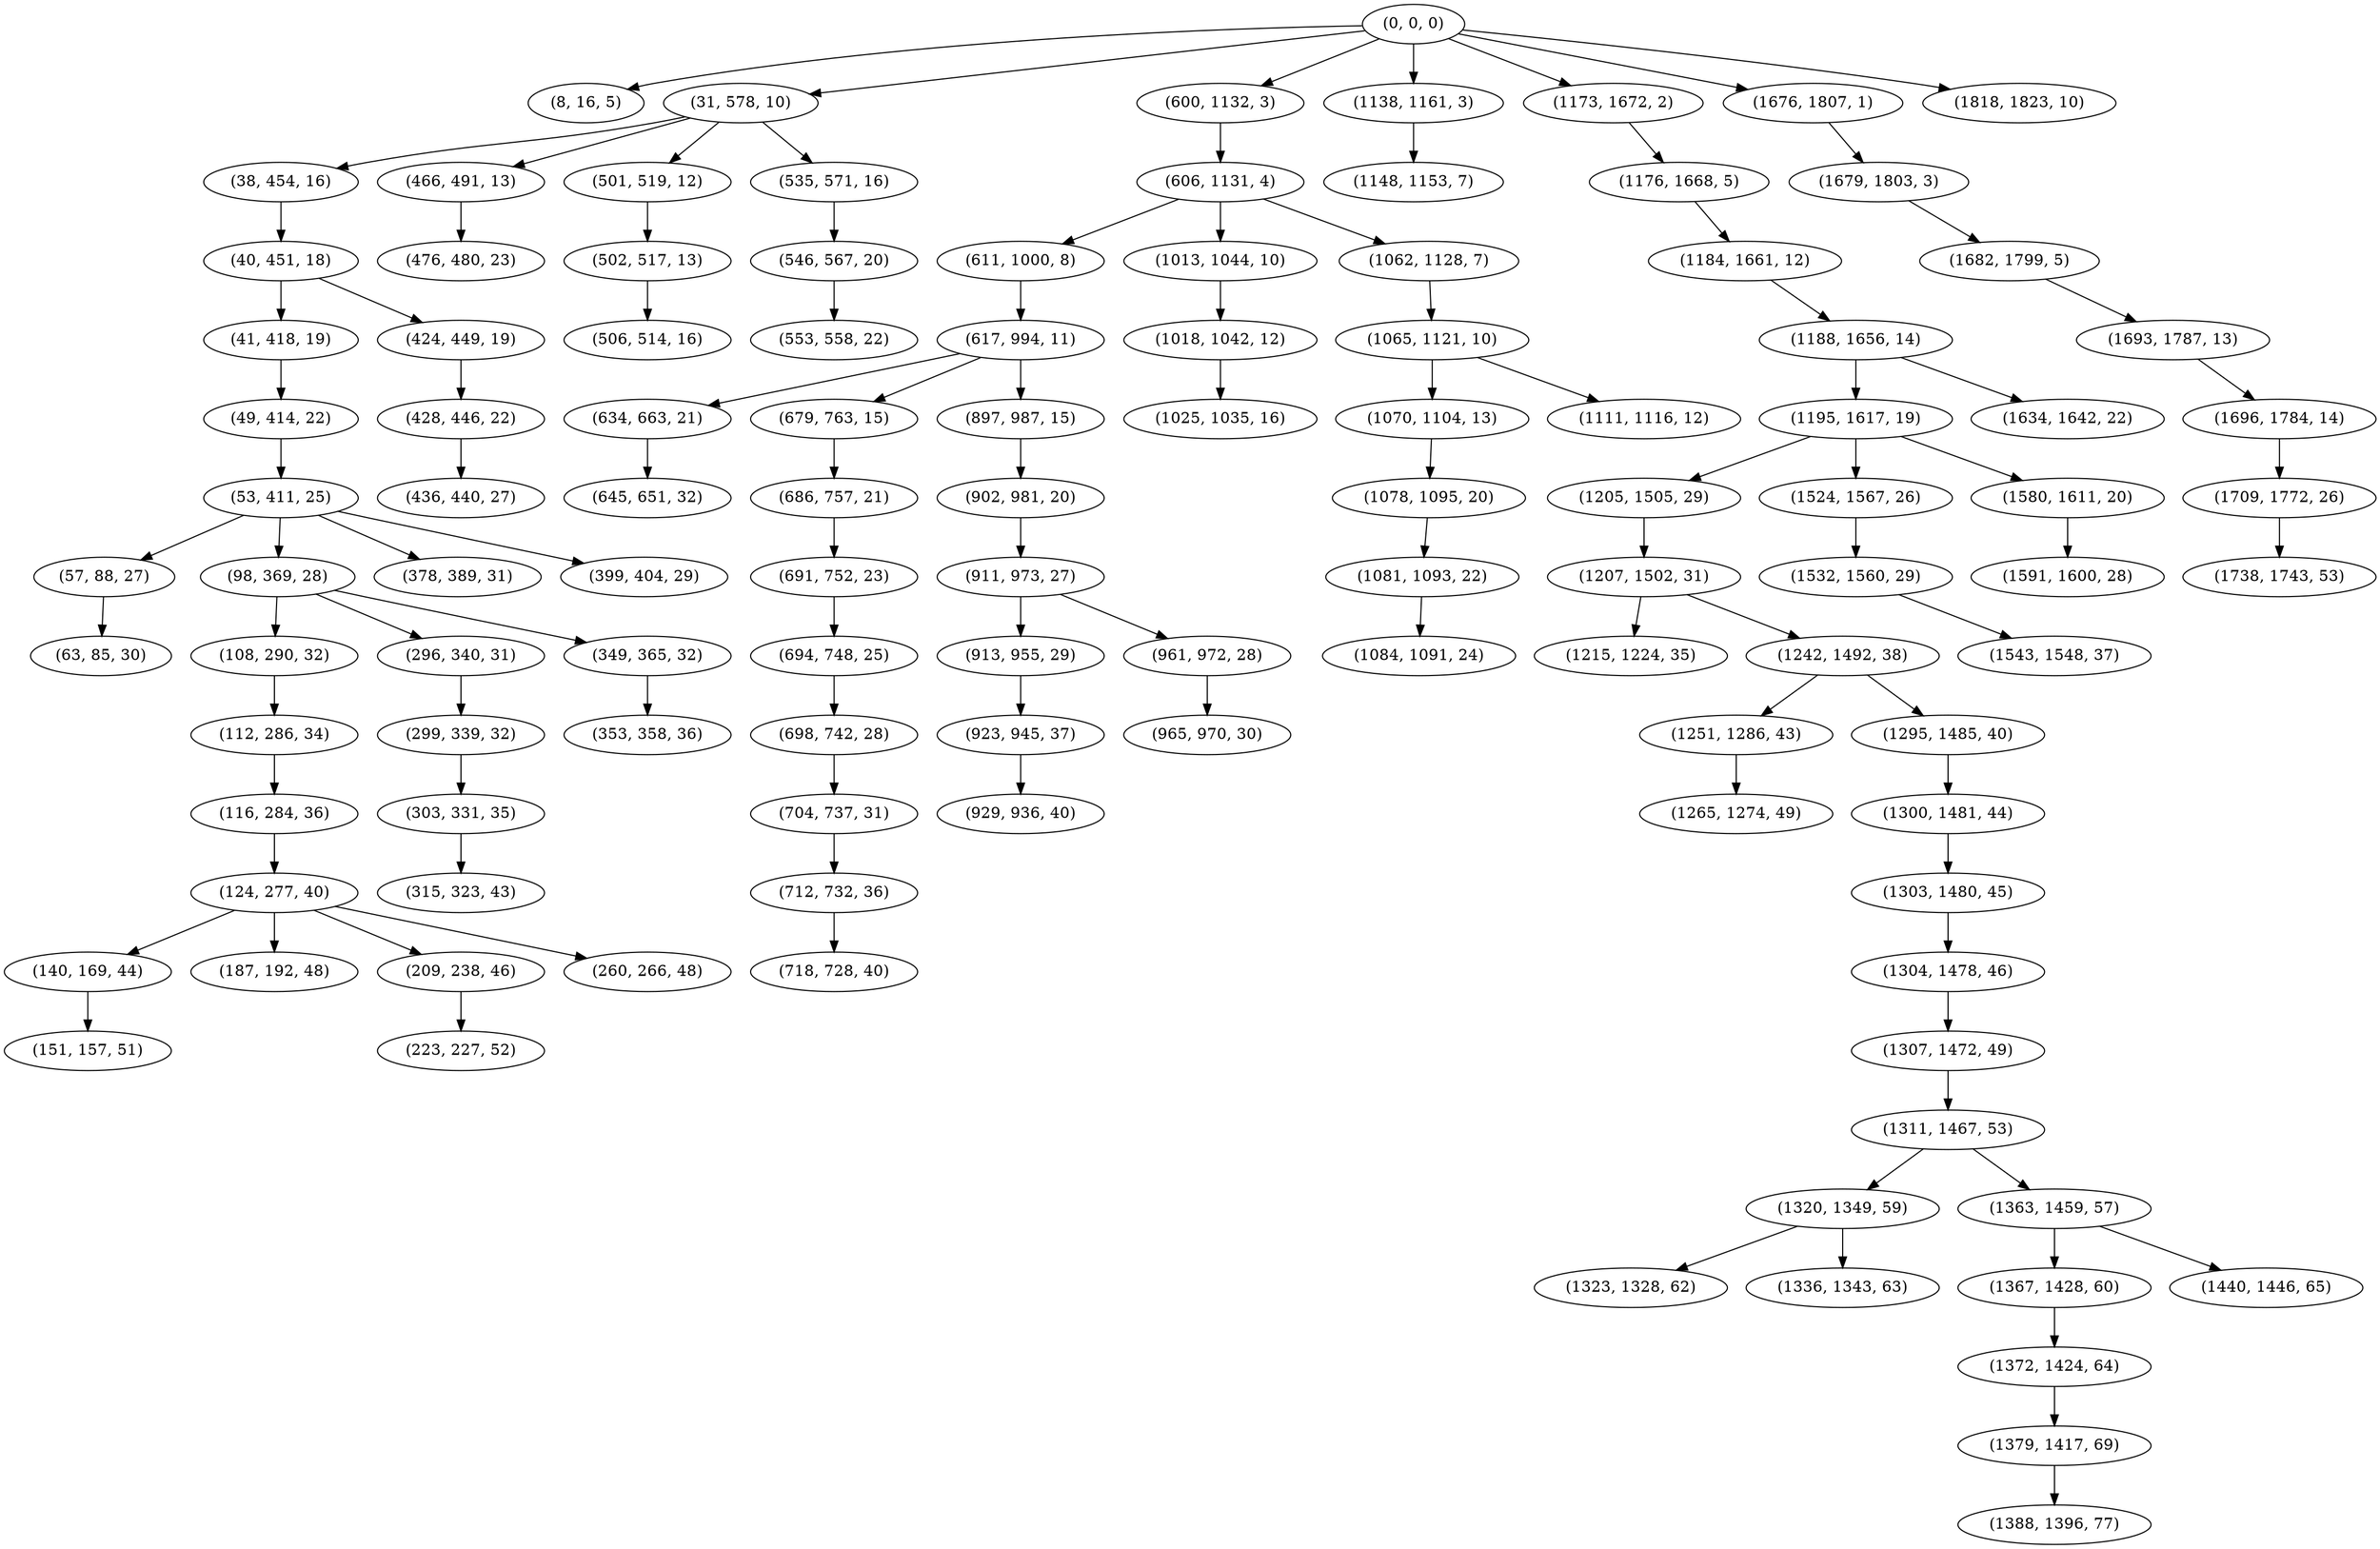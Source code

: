 digraph tree {
    "(0, 0, 0)";
    "(8, 16, 5)";
    "(31, 578, 10)";
    "(38, 454, 16)";
    "(40, 451, 18)";
    "(41, 418, 19)";
    "(49, 414, 22)";
    "(53, 411, 25)";
    "(57, 88, 27)";
    "(63, 85, 30)";
    "(98, 369, 28)";
    "(108, 290, 32)";
    "(112, 286, 34)";
    "(116, 284, 36)";
    "(124, 277, 40)";
    "(140, 169, 44)";
    "(151, 157, 51)";
    "(187, 192, 48)";
    "(209, 238, 46)";
    "(223, 227, 52)";
    "(260, 266, 48)";
    "(296, 340, 31)";
    "(299, 339, 32)";
    "(303, 331, 35)";
    "(315, 323, 43)";
    "(349, 365, 32)";
    "(353, 358, 36)";
    "(378, 389, 31)";
    "(399, 404, 29)";
    "(424, 449, 19)";
    "(428, 446, 22)";
    "(436, 440, 27)";
    "(466, 491, 13)";
    "(476, 480, 23)";
    "(501, 519, 12)";
    "(502, 517, 13)";
    "(506, 514, 16)";
    "(535, 571, 16)";
    "(546, 567, 20)";
    "(553, 558, 22)";
    "(600, 1132, 3)";
    "(606, 1131, 4)";
    "(611, 1000, 8)";
    "(617, 994, 11)";
    "(634, 663, 21)";
    "(645, 651, 32)";
    "(679, 763, 15)";
    "(686, 757, 21)";
    "(691, 752, 23)";
    "(694, 748, 25)";
    "(698, 742, 28)";
    "(704, 737, 31)";
    "(712, 732, 36)";
    "(718, 728, 40)";
    "(897, 987, 15)";
    "(902, 981, 20)";
    "(911, 973, 27)";
    "(913, 955, 29)";
    "(923, 945, 37)";
    "(929, 936, 40)";
    "(961, 972, 28)";
    "(965, 970, 30)";
    "(1013, 1044, 10)";
    "(1018, 1042, 12)";
    "(1025, 1035, 16)";
    "(1062, 1128, 7)";
    "(1065, 1121, 10)";
    "(1070, 1104, 13)";
    "(1078, 1095, 20)";
    "(1081, 1093, 22)";
    "(1084, 1091, 24)";
    "(1111, 1116, 12)";
    "(1138, 1161, 3)";
    "(1148, 1153, 7)";
    "(1173, 1672, 2)";
    "(1176, 1668, 5)";
    "(1184, 1661, 12)";
    "(1188, 1656, 14)";
    "(1195, 1617, 19)";
    "(1205, 1505, 29)";
    "(1207, 1502, 31)";
    "(1215, 1224, 35)";
    "(1242, 1492, 38)";
    "(1251, 1286, 43)";
    "(1265, 1274, 49)";
    "(1295, 1485, 40)";
    "(1300, 1481, 44)";
    "(1303, 1480, 45)";
    "(1304, 1478, 46)";
    "(1307, 1472, 49)";
    "(1311, 1467, 53)";
    "(1320, 1349, 59)";
    "(1323, 1328, 62)";
    "(1336, 1343, 63)";
    "(1363, 1459, 57)";
    "(1367, 1428, 60)";
    "(1372, 1424, 64)";
    "(1379, 1417, 69)";
    "(1388, 1396, 77)";
    "(1440, 1446, 65)";
    "(1524, 1567, 26)";
    "(1532, 1560, 29)";
    "(1543, 1548, 37)";
    "(1580, 1611, 20)";
    "(1591, 1600, 28)";
    "(1634, 1642, 22)";
    "(1676, 1807, 1)";
    "(1679, 1803, 3)";
    "(1682, 1799, 5)";
    "(1693, 1787, 13)";
    "(1696, 1784, 14)";
    "(1709, 1772, 26)";
    "(1738, 1743, 53)";
    "(1818, 1823, 10)";
    "(0, 0, 0)" -> "(8, 16, 5)";
    "(0, 0, 0)" -> "(31, 578, 10)";
    "(0, 0, 0)" -> "(600, 1132, 3)";
    "(0, 0, 0)" -> "(1138, 1161, 3)";
    "(0, 0, 0)" -> "(1173, 1672, 2)";
    "(0, 0, 0)" -> "(1676, 1807, 1)";
    "(0, 0, 0)" -> "(1818, 1823, 10)";
    "(31, 578, 10)" -> "(38, 454, 16)";
    "(31, 578, 10)" -> "(466, 491, 13)";
    "(31, 578, 10)" -> "(501, 519, 12)";
    "(31, 578, 10)" -> "(535, 571, 16)";
    "(38, 454, 16)" -> "(40, 451, 18)";
    "(40, 451, 18)" -> "(41, 418, 19)";
    "(40, 451, 18)" -> "(424, 449, 19)";
    "(41, 418, 19)" -> "(49, 414, 22)";
    "(49, 414, 22)" -> "(53, 411, 25)";
    "(53, 411, 25)" -> "(57, 88, 27)";
    "(53, 411, 25)" -> "(98, 369, 28)";
    "(53, 411, 25)" -> "(378, 389, 31)";
    "(53, 411, 25)" -> "(399, 404, 29)";
    "(57, 88, 27)" -> "(63, 85, 30)";
    "(98, 369, 28)" -> "(108, 290, 32)";
    "(98, 369, 28)" -> "(296, 340, 31)";
    "(98, 369, 28)" -> "(349, 365, 32)";
    "(108, 290, 32)" -> "(112, 286, 34)";
    "(112, 286, 34)" -> "(116, 284, 36)";
    "(116, 284, 36)" -> "(124, 277, 40)";
    "(124, 277, 40)" -> "(140, 169, 44)";
    "(124, 277, 40)" -> "(187, 192, 48)";
    "(124, 277, 40)" -> "(209, 238, 46)";
    "(124, 277, 40)" -> "(260, 266, 48)";
    "(140, 169, 44)" -> "(151, 157, 51)";
    "(209, 238, 46)" -> "(223, 227, 52)";
    "(296, 340, 31)" -> "(299, 339, 32)";
    "(299, 339, 32)" -> "(303, 331, 35)";
    "(303, 331, 35)" -> "(315, 323, 43)";
    "(349, 365, 32)" -> "(353, 358, 36)";
    "(424, 449, 19)" -> "(428, 446, 22)";
    "(428, 446, 22)" -> "(436, 440, 27)";
    "(466, 491, 13)" -> "(476, 480, 23)";
    "(501, 519, 12)" -> "(502, 517, 13)";
    "(502, 517, 13)" -> "(506, 514, 16)";
    "(535, 571, 16)" -> "(546, 567, 20)";
    "(546, 567, 20)" -> "(553, 558, 22)";
    "(600, 1132, 3)" -> "(606, 1131, 4)";
    "(606, 1131, 4)" -> "(611, 1000, 8)";
    "(606, 1131, 4)" -> "(1013, 1044, 10)";
    "(606, 1131, 4)" -> "(1062, 1128, 7)";
    "(611, 1000, 8)" -> "(617, 994, 11)";
    "(617, 994, 11)" -> "(634, 663, 21)";
    "(617, 994, 11)" -> "(679, 763, 15)";
    "(617, 994, 11)" -> "(897, 987, 15)";
    "(634, 663, 21)" -> "(645, 651, 32)";
    "(679, 763, 15)" -> "(686, 757, 21)";
    "(686, 757, 21)" -> "(691, 752, 23)";
    "(691, 752, 23)" -> "(694, 748, 25)";
    "(694, 748, 25)" -> "(698, 742, 28)";
    "(698, 742, 28)" -> "(704, 737, 31)";
    "(704, 737, 31)" -> "(712, 732, 36)";
    "(712, 732, 36)" -> "(718, 728, 40)";
    "(897, 987, 15)" -> "(902, 981, 20)";
    "(902, 981, 20)" -> "(911, 973, 27)";
    "(911, 973, 27)" -> "(913, 955, 29)";
    "(911, 973, 27)" -> "(961, 972, 28)";
    "(913, 955, 29)" -> "(923, 945, 37)";
    "(923, 945, 37)" -> "(929, 936, 40)";
    "(961, 972, 28)" -> "(965, 970, 30)";
    "(1013, 1044, 10)" -> "(1018, 1042, 12)";
    "(1018, 1042, 12)" -> "(1025, 1035, 16)";
    "(1062, 1128, 7)" -> "(1065, 1121, 10)";
    "(1065, 1121, 10)" -> "(1070, 1104, 13)";
    "(1065, 1121, 10)" -> "(1111, 1116, 12)";
    "(1070, 1104, 13)" -> "(1078, 1095, 20)";
    "(1078, 1095, 20)" -> "(1081, 1093, 22)";
    "(1081, 1093, 22)" -> "(1084, 1091, 24)";
    "(1138, 1161, 3)" -> "(1148, 1153, 7)";
    "(1173, 1672, 2)" -> "(1176, 1668, 5)";
    "(1176, 1668, 5)" -> "(1184, 1661, 12)";
    "(1184, 1661, 12)" -> "(1188, 1656, 14)";
    "(1188, 1656, 14)" -> "(1195, 1617, 19)";
    "(1188, 1656, 14)" -> "(1634, 1642, 22)";
    "(1195, 1617, 19)" -> "(1205, 1505, 29)";
    "(1195, 1617, 19)" -> "(1524, 1567, 26)";
    "(1195, 1617, 19)" -> "(1580, 1611, 20)";
    "(1205, 1505, 29)" -> "(1207, 1502, 31)";
    "(1207, 1502, 31)" -> "(1215, 1224, 35)";
    "(1207, 1502, 31)" -> "(1242, 1492, 38)";
    "(1242, 1492, 38)" -> "(1251, 1286, 43)";
    "(1242, 1492, 38)" -> "(1295, 1485, 40)";
    "(1251, 1286, 43)" -> "(1265, 1274, 49)";
    "(1295, 1485, 40)" -> "(1300, 1481, 44)";
    "(1300, 1481, 44)" -> "(1303, 1480, 45)";
    "(1303, 1480, 45)" -> "(1304, 1478, 46)";
    "(1304, 1478, 46)" -> "(1307, 1472, 49)";
    "(1307, 1472, 49)" -> "(1311, 1467, 53)";
    "(1311, 1467, 53)" -> "(1320, 1349, 59)";
    "(1311, 1467, 53)" -> "(1363, 1459, 57)";
    "(1320, 1349, 59)" -> "(1323, 1328, 62)";
    "(1320, 1349, 59)" -> "(1336, 1343, 63)";
    "(1363, 1459, 57)" -> "(1367, 1428, 60)";
    "(1363, 1459, 57)" -> "(1440, 1446, 65)";
    "(1367, 1428, 60)" -> "(1372, 1424, 64)";
    "(1372, 1424, 64)" -> "(1379, 1417, 69)";
    "(1379, 1417, 69)" -> "(1388, 1396, 77)";
    "(1524, 1567, 26)" -> "(1532, 1560, 29)";
    "(1532, 1560, 29)" -> "(1543, 1548, 37)";
    "(1580, 1611, 20)" -> "(1591, 1600, 28)";
    "(1676, 1807, 1)" -> "(1679, 1803, 3)";
    "(1679, 1803, 3)" -> "(1682, 1799, 5)";
    "(1682, 1799, 5)" -> "(1693, 1787, 13)";
    "(1693, 1787, 13)" -> "(1696, 1784, 14)";
    "(1696, 1784, 14)" -> "(1709, 1772, 26)";
    "(1709, 1772, 26)" -> "(1738, 1743, 53)";
}
